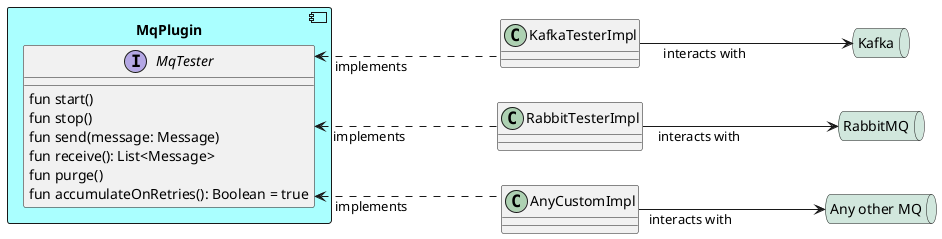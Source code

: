 @startuml
allowmixing
left to right direction
skinparam linetype ortho

component MqPlugin #AFF {
    interface MqTester {
          fun start()
          fun stop()
          fun send(message: Message)
          fun receive(): List<Message>
          fun purge()
          fun accumulateOnRetries(): Boolean = true
    }
}

together {
    class KafkaTesterImpl
    class RabbitTesterImpl
    class AnyCustomImpl
    queue RabbitMQ #d1e7dd
    queue Kafka #d1e7dd
    queue "Any other MQ" #d1e7dd

    RabbitTesterImpl ----> RabbitMQ :interacts with
    KafkaTesterImpl ----> Kafka :interacts with
    AnyCustomImpl ----> "Any other MQ" :interacts with
}

MqTester <.... KafkaTesterImpl :implements
MqTester <.. RabbitTesterImpl :implements
MqTester <.. AnyCustomImpl :implements

KafkaTesterImpl -[hidden] RabbitTesterImpl
RabbitTesterImpl -[hidden] AnyCustomImpl
@enduml

